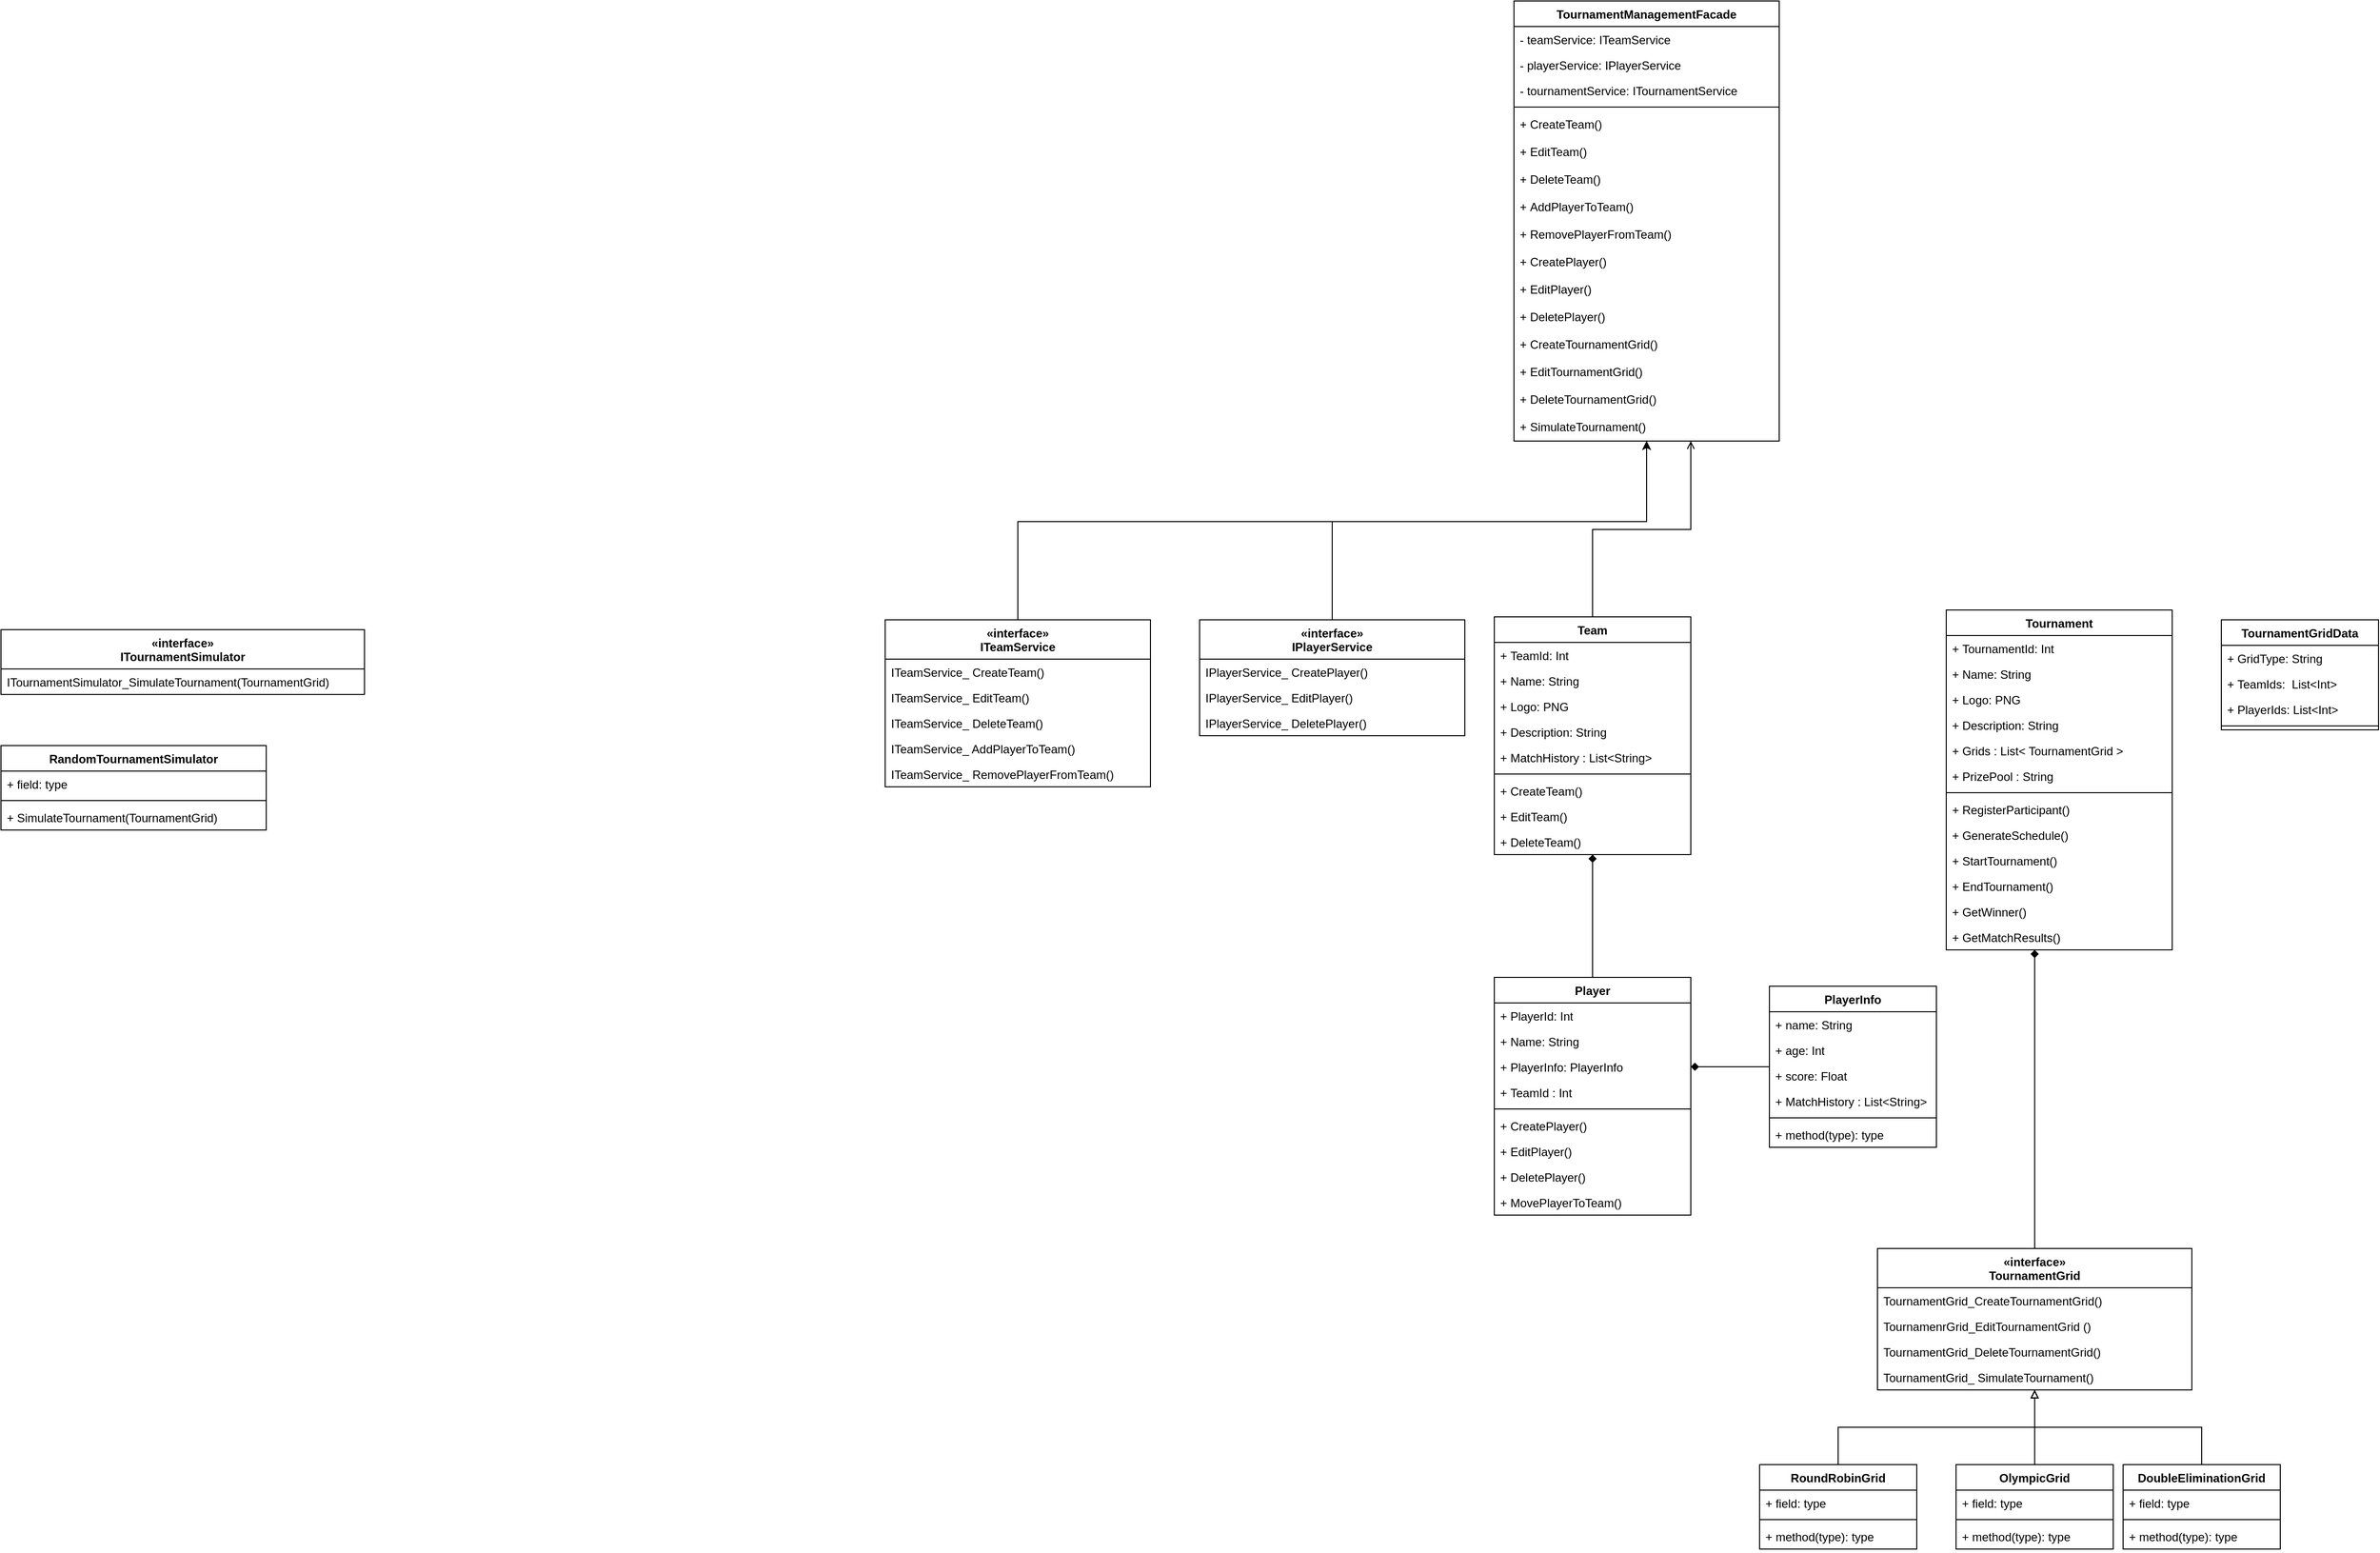 <mxfile version="21.2.9" type="github">
  <diagram id="C5RBs43oDa-KdzZeNtuy" name="Page-1">
    <mxGraphModel dx="2242" dy="2245" grid="1" gridSize="10" guides="1" tooltips="1" connect="1" arrows="1" fold="1" page="1" pageScale="1" pageWidth="827" pageHeight="1169" math="0" shadow="0">
      <root>
        <mxCell id="WIyWlLk6GJQsqaUBKTNV-0" />
        <mxCell id="WIyWlLk6GJQsqaUBKTNV-1" parent="WIyWlLk6GJQsqaUBKTNV-0" />
        <mxCell id="vm9r3D2uJ9Y_jTXmRqwd-241" style="edgeStyle=orthogonalEdgeStyle;rounded=0;orthogonalLoop=1;jettySize=auto;html=1;" edge="1" parent="WIyWlLk6GJQsqaUBKTNV-1" source="vm9r3D2uJ9Y_jTXmRqwd-94" target="vm9r3D2uJ9Y_jTXmRqwd-190">
          <mxGeometry relative="1" as="geometry">
            <Array as="points">
              <mxPoint x="595" y="250" />
              <mxPoint x="1235" y="250" />
            </Array>
          </mxGeometry>
        </mxCell>
        <mxCell id="vm9r3D2uJ9Y_jTXmRqwd-94" value="«interface»&lt;br style=&quot;border-color: var(--border-color); font-weight: 400;&quot;&gt;&lt;b style=&quot;border-color: var(--border-color);&quot;&gt;ITeamService&lt;/b&gt;" style="swimlane;fontStyle=1;align=center;verticalAlign=top;childLayout=stackLayout;horizontal=1;startSize=40;horizontalStack=0;resizeParent=1;resizeParentMax=0;resizeLast=0;collapsible=1;marginBottom=0;whiteSpace=wrap;html=1;" vertex="1" parent="WIyWlLk6GJQsqaUBKTNV-1">
          <mxGeometry x="460" y="350" width="270" height="170" as="geometry">
            <mxRectangle x="480" y="430" width="120" height="40" as="alternateBounds" />
          </mxGeometry>
        </mxCell>
        <mxCell id="vm9r3D2uJ9Y_jTXmRqwd-95" value="ITeamService_ CreateTeam()" style="text;strokeColor=none;fillColor=none;align=left;verticalAlign=top;spacingLeft=4;spacingRight=4;overflow=hidden;rotatable=0;points=[[0,0.5],[1,0.5]];portConstraint=eastwest;whiteSpace=wrap;html=1;" vertex="1" parent="vm9r3D2uJ9Y_jTXmRqwd-94">
          <mxGeometry y="40" width="270" height="26" as="geometry" />
        </mxCell>
        <mxCell id="vm9r3D2uJ9Y_jTXmRqwd-100" value="ITeamService_ EditTeam()" style="text;strokeColor=none;fillColor=none;align=left;verticalAlign=top;spacingLeft=4;spacingRight=4;overflow=hidden;rotatable=0;points=[[0,0.5],[1,0.5]];portConstraint=eastwest;whiteSpace=wrap;html=1;" vertex="1" parent="vm9r3D2uJ9Y_jTXmRqwd-94">
          <mxGeometry y="66" width="270" height="26" as="geometry" />
        </mxCell>
        <mxCell id="vm9r3D2uJ9Y_jTXmRqwd-98" value="ITeamService_ DeleteTeam()" style="text;strokeColor=none;fillColor=none;align=left;verticalAlign=top;spacingLeft=4;spacingRight=4;overflow=hidden;rotatable=0;points=[[0,0.5],[1,0.5]];portConstraint=eastwest;whiteSpace=wrap;html=1;" vertex="1" parent="vm9r3D2uJ9Y_jTXmRqwd-94">
          <mxGeometry y="92" width="270" height="26" as="geometry" />
        </mxCell>
        <mxCell id="vm9r3D2uJ9Y_jTXmRqwd-101" value="ITeamService_ AddPlayerToTeam()" style="text;strokeColor=none;fillColor=none;align=left;verticalAlign=top;spacingLeft=4;spacingRight=4;overflow=hidden;rotatable=0;points=[[0,0.5],[1,0.5]];portConstraint=eastwest;whiteSpace=wrap;html=1;" vertex="1" parent="vm9r3D2uJ9Y_jTXmRqwd-94">
          <mxGeometry y="118" width="270" height="26" as="geometry" />
        </mxCell>
        <mxCell id="vm9r3D2uJ9Y_jTXmRqwd-99" value="ITeamService_ RemovePlayerFromTeam()" style="text;strokeColor=none;fillColor=none;align=left;verticalAlign=top;spacingLeft=4;spacingRight=4;overflow=hidden;rotatable=0;points=[[0,0.5],[1,0.5]];portConstraint=eastwest;whiteSpace=wrap;html=1;" vertex="1" parent="vm9r3D2uJ9Y_jTXmRqwd-94">
          <mxGeometry y="144" width="270" height="26" as="geometry" />
        </mxCell>
        <mxCell id="vm9r3D2uJ9Y_jTXmRqwd-242" style="edgeStyle=orthogonalEdgeStyle;rounded=0;orthogonalLoop=1;jettySize=auto;html=1;" edge="1" parent="WIyWlLk6GJQsqaUBKTNV-1" source="vm9r3D2uJ9Y_jTXmRqwd-103" target="vm9r3D2uJ9Y_jTXmRqwd-190">
          <mxGeometry relative="1" as="geometry">
            <Array as="points">
              <mxPoint x="915" y="250" />
              <mxPoint x="1235" y="250" />
            </Array>
          </mxGeometry>
        </mxCell>
        <mxCell id="vm9r3D2uJ9Y_jTXmRqwd-103" value="«interface»&lt;br style=&quot;border-color: var(--border-color); font-weight: 400;&quot;&gt;IPlayerService" style="swimlane;fontStyle=1;align=center;verticalAlign=top;childLayout=stackLayout;horizontal=1;startSize=40;horizontalStack=0;resizeParent=1;resizeParentMax=0;resizeLast=0;collapsible=1;marginBottom=0;whiteSpace=wrap;html=1;" vertex="1" parent="WIyWlLk6GJQsqaUBKTNV-1">
          <mxGeometry x="780" y="350" width="270" height="118" as="geometry">
            <mxRectangle x="480" y="430" width="120" height="40" as="alternateBounds" />
          </mxGeometry>
        </mxCell>
        <mxCell id="vm9r3D2uJ9Y_jTXmRqwd-104" value="IPlayerService_ CreatePlayer()" style="text;strokeColor=none;fillColor=none;align=left;verticalAlign=top;spacingLeft=4;spacingRight=4;overflow=hidden;rotatable=0;points=[[0,0.5],[1,0.5]];portConstraint=eastwest;whiteSpace=wrap;html=1;" vertex="1" parent="vm9r3D2uJ9Y_jTXmRqwd-103">
          <mxGeometry y="40" width="270" height="26" as="geometry" />
        </mxCell>
        <mxCell id="vm9r3D2uJ9Y_jTXmRqwd-105" value="IPlayerService_&amp;nbsp;EditPlayer()" style="text;strokeColor=none;fillColor=none;align=left;verticalAlign=top;spacingLeft=4;spacingRight=4;overflow=hidden;rotatable=0;points=[[0,0.5],[1,0.5]];portConstraint=eastwest;whiteSpace=wrap;html=1;" vertex="1" parent="vm9r3D2uJ9Y_jTXmRqwd-103">
          <mxGeometry y="66" width="270" height="26" as="geometry" />
        </mxCell>
        <mxCell id="vm9r3D2uJ9Y_jTXmRqwd-106" value="IPlayerService_&amp;nbsp;DeletePlayer()" style="text;strokeColor=none;fillColor=none;align=left;verticalAlign=top;spacingLeft=4;spacingRight=4;overflow=hidden;rotatable=0;points=[[0,0.5],[1,0.5]];portConstraint=eastwest;whiteSpace=wrap;html=1;" vertex="1" parent="vm9r3D2uJ9Y_jTXmRqwd-103">
          <mxGeometry y="92" width="270" height="26" as="geometry" />
        </mxCell>
        <mxCell id="vm9r3D2uJ9Y_jTXmRqwd-245" style="edgeStyle=orthogonalEdgeStyle;rounded=0;orthogonalLoop=1;jettySize=auto;html=1;endArrow=open;endFill=0;" edge="1" parent="WIyWlLk6GJQsqaUBKTNV-1" source="vm9r3D2uJ9Y_jTXmRqwd-109" target="vm9r3D2uJ9Y_jTXmRqwd-190">
          <mxGeometry relative="1" as="geometry">
            <Array as="points">
              <mxPoint x="1180" y="258" />
              <mxPoint x="1280" y="258" />
            </Array>
          </mxGeometry>
        </mxCell>
        <mxCell id="vm9r3D2uJ9Y_jTXmRqwd-109" value="Team" style="swimlane;fontStyle=1;align=center;verticalAlign=top;childLayout=stackLayout;horizontal=1;startSize=26;horizontalStack=0;resizeParent=1;resizeParentMax=0;resizeLast=0;collapsible=1;marginBottom=0;whiteSpace=wrap;html=1;" vertex="1" parent="WIyWlLk6GJQsqaUBKTNV-1">
          <mxGeometry x="1080" y="347" width="200" height="242" as="geometry" />
        </mxCell>
        <mxCell id="vm9r3D2uJ9Y_jTXmRqwd-110" value="+&amp;nbsp;TeamId: Int" style="text;strokeColor=none;fillColor=none;align=left;verticalAlign=top;spacingLeft=4;spacingRight=4;overflow=hidden;rotatable=0;points=[[0,0.5],[1,0.5]];portConstraint=eastwest;whiteSpace=wrap;html=1;" vertex="1" parent="vm9r3D2uJ9Y_jTXmRqwd-109">
          <mxGeometry y="26" width="200" height="26" as="geometry" />
        </mxCell>
        <mxCell id="vm9r3D2uJ9Y_jTXmRqwd-147" value="+&amp;nbsp;Name: String" style="text;strokeColor=none;fillColor=none;align=left;verticalAlign=top;spacingLeft=4;spacingRight=4;overflow=hidden;rotatable=0;points=[[0,0.5],[1,0.5]];portConstraint=eastwest;whiteSpace=wrap;html=1;" vertex="1" parent="vm9r3D2uJ9Y_jTXmRqwd-109">
          <mxGeometry y="52" width="200" height="26" as="geometry" />
        </mxCell>
        <mxCell id="vm9r3D2uJ9Y_jTXmRqwd-114" value="+ Logo: PNG" style="text;strokeColor=none;fillColor=none;align=left;verticalAlign=top;spacingLeft=4;spacingRight=4;overflow=hidden;rotatable=0;points=[[0,0.5],[1,0.5]];portConstraint=eastwest;whiteSpace=wrap;html=1;" vertex="1" parent="vm9r3D2uJ9Y_jTXmRqwd-109">
          <mxGeometry y="78" width="200" height="26" as="geometry" />
        </mxCell>
        <mxCell id="vm9r3D2uJ9Y_jTXmRqwd-148" value="+&amp;nbsp;Description: String" style="text;strokeColor=none;fillColor=none;align=left;verticalAlign=top;spacingLeft=4;spacingRight=4;overflow=hidden;rotatable=0;points=[[0,0.5],[1,0.5]];portConstraint=eastwest;whiteSpace=wrap;html=1;" vertex="1" parent="vm9r3D2uJ9Y_jTXmRqwd-109">
          <mxGeometry y="104" width="200" height="26" as="geometry" />
        </mxCell>
        <mxCell id="vm9r3D2uJ9Y_jTXmRqwd-115" value="+ MatchHistory : List&amp;lt;String&amp;gt;" style="text;strokeColor=none;fillColor=none;align=left;verticalAlign=top;spacingLeft=4;spacingRight=4;overflow=hidden;rotatable=0;points=[[0,0.5],[1,0.5]];portConstraint=eastwest;whiteSpace=wrap;html=1;" vertex="1" parent="vm9r3D2uJ9Y_jTXmRqwd-109">
          <mxGeometry y="130" width="200" height="26" as="geometry" />
        </mxCell>
        <mxCell id="vm9r3D2uJ9Y_jTXmRqwd-111" value="" style="line;strokeWidth=1;fillColor=none;align=left;verticalAlign=middle;spacingTop=-1;spacingLeft=3;spacingRight=3;rotatable=0;labelPosition=right;points=[];portConstraint=eastwest;strokeColor=inherit;" vertex="1" parent="vm9r3D2uJ9Y_jTXmRqwd-109">
          <mxGeometry y="156" width="200" height="8" as="geometry" />
        </mxCell>
        <mxCell id="vm9r3D2uJ9Y_jTXmRqwd-216" value="+&amp;nbsp;CreateTeam()" style="text;strokeColor=none;fillColor=none;align=left;verticalAlign=top;spacingLeft=4;spacingRight=4;overflow=hidden;rotatable=0;points=[[0,0.5],[1,0.5]];portConstraint=eastwest;whiteSpace=wrap;html=1;" vertex="1" parent="vm9r3D2uJ9Y_jTXmRqwd-109">
          <mxGeometry y="164" width="200" height="26" as="geometry" />
        </mxCell>
        <mxCell id="vm9r3D2uJ9Y_jTXmRqwd-217" value="+&amp;nbsp;EditTeam()" style="text;strokeColor=none;fillColor=none;align=left;verticalAlign=top;spacingLeft=4;spacingRight=4;overflow=hidden;rotatable=0;points=[[0,0.5],[1,0.5]];portConstraint=eastwest;whiteSpace=wrap;html=1;" vertex="1" parent="vm9r3D2uJ9Y_jTXmRqwd-109">
          <mxGeometry y="190" width="200" height="26" as="geometry" />
        </mxCell>
        <mxCell id="vm9r3D2uJ9Y_jTXmRqwd-215" value="+&amp;nbsp;DeleteTeam()" style="text;strokeColor=none;fillColor=none;align=left;verticalAlign=top;spacingLeft=4;spacingRight=4;overflow=hidden;rotatable=0;points=[[0,0.5],[1,0.5]];portConstraint=eastwest;whiteSpace=wrap;html=1;" vertex="1" parent="vm9r3D2uJ9Y_jTXmRqwd-109">
          <mxGeometry y="216" width="200" height="26" as="geometry" />
        </mxCell>
        <mxCell id="vm9r3D2uJ9Y_jTXmRqwd-211" style="edgeStyle=orthogonalEdgeStyle;rounded=0;orthogonalLoop=1;jettySize=auto;html=1;exitX=0.5;exitY=0;exitDx=0;exitDy=0;endArrow=diamond;endFill=1;" edge="1" parent="WIyWlLk6GJQsqaUBKTNV-1" source="vm9r3D2uJ9Y_jTXmRqwd-122" target="vm9r3D2uJ9Y_jTXmRqwd-109">
          <mxGeometry relative="1" as="geometry" />
        </mxCell>
        <mxCell id="vm9r3D2uJ9Y_jTXmRqwd-122" value="Player" style="swimlane;fontStyle=1;align=center;verticalAlign=top;childLayout=stackLayout;horizontal=1;startSize=26;horizontalStack=0;resizeParent=1;resizeParentMax=0;resizeLast=0;collapsible=1;marginBottom=0;whiteSpace=wrap;html=1;" vertex="1" parent="WIyWlLk6GJQsqaUBKTNV-1">
          <mxGeometry x="1080" y="714" width="200" height="242" as="geometry" />
        </mxCell>
        <mxCell id="vm9r3D2uJ9Y_jTXmRqwd-123" value="+&amp;nbsp;PlayerId: Int" style="text;strokeColor=none;fillColor=none;align=left;verticalAlign=top;spacingLeft=4;spacingRight=4;overflow=hidden;rotatable=0;points=[[0,0.5],[1,0.5]];portConstraint=eastwest;whiteSpace=wrap;html=1;" vertex="1" parent="vm9r3D2uJ9Y_jTXmRqwd-122">
          <mxGeometry y="26" width="200" height="26" as="geometry" />
        </mxCell>
        <mxCell id="vm9r3D2uJ9Y_jTXmRqwd-124" value="+ Name: String" style="text;strokeColor=none;fillColor=none;align=left;verticalAlign=top;spacingLeft=4;spacingRight=4;overflow=hidden;rotatable=0;points=[[0,0.5],[1,0.5]];portConstraint=eastwest;whiteSpace=wrap;html=1;" vertex="1" parent="vm9r3D2uJ9Y_jTXmRqwd-122">
          <mxGeometry y="52" width="200" height="26" as="geometry" />
        </mxCell>
        <mxCell id="vm9r3D2uJ9Y_jTXmRqwd-125" value="+&amp;nbsp;PlayerInfo:&amp;nbsp;PlayerInfo" style="text;strokeColor=none;fillColor=none;align=left;verticalAlign=top;spacingLeft=4;spacingRight=4;overflow=hidden;rotatable=0;points=[[0,0.5],[1,0.5]];portConstraint=eastwest;whiteSpace=wrap;html=1;" vertex="1" parent="vm9r3D2uJ9Y_jTXmRqwd-122">
          <mxGeometry y="78" width="200" height="26" as="geometry" />
        </mxCell>
        <mxCell id="vm9r3D2uJ9Y_jTXmRqwd-126" value="+&amp;nbsp;TeamId&amp;nbsp;: Int" style="text;strokeColor=none;fillColor=none;align=left;verticalAlign=top;spacingLeft=4;spacingRight=4;overflow=hidden;rotatable=0;points=[[0,0.5],[1,0.5]];portConstraint=eastwest;whiteSpace=wrap;html=1;" vertex="1" parent="vm9r3D2uJ9Y_jTXmRqwd-122">
          <mxGeometry y="104" width="200" height="26" as="geometry" />
        </mxCell>
        <mxCell id="vm9r3D2uJ9Y_jTXmRqwd-128" value="" style="line;strokeWidth=1;fillColor=none;align=left;verticalAlign=middle;spacingTop=-1;spacingLeft=3;spacingRight=3;rotatable=0;labelPosition=right;points=[];portConstraint=eastwest;strokeColor=inherit;" vertex="1" parent="vm9r3D2uJ9Y_jTXmRqwd-122">
          <mxGeometry y="130" width="200" height="8" as="geometry" />
        </mxCell>
        <mxCell id="vm9r3D2uJ9Y_jTXmRqwd-145" value="+&amp;nbsp;CreatePlayer()" style="text;strokeColor=none;fillColor=none;align=left;verticalAlign=top;spacingLeft=4;spacingRight=4;overflow=hidden;rotatable=0;points=[[0,0.5],[1,0.5]];portConstraint=eastwest;whiteSpace=wrap;html=1;" vertex="1" parent="vm9r3D2uJ9Y_jTXmRqwd-122">
          <mxGeometry y="138" width="200" height="26" as="geometry" />
        </mxCell>
        <mxCell id="vm9r3D2uJ9Y_jTXmRqwd-213" value="+&amp;nbsp;EditPlayer()" style="text;strokeColor=none;fillColor=none;align=left;verticalAlign=top;spacingLeft=4;spacingRight=4;overflow=hidden;rotatable=0;points=[[0,0.5],[1,0.5]];portConstraint=eastwest;whiteSpace=wrap;html=1;" vertex="1" parent="vm9r3D2uJ9Y_jTXmRqwd-122">
          <mxGeometry y="164" width="200" height="26" as="geometry" />
        </mxCell>
        <mxCell id="vm9r3D2uJ9Y_jTXmRqwd-214" value="+&amp;nbsp;DeletePlayer()" style="text;strokeColor=none;fillColor=none;align=left;verticalAlign=top;spacingLeft=4;spacingRight=4;overflow=hidden;rotatable=0;points=[[0,0.5],[1,0.5]];portConstraint=eastwest;whiteSpace=wrap;html=1;" vertex="1" parent="vm9r3D2uJ9Y_jTXmRqwd-122">
          <mxGeometry y="190" width="200" height="26" as="geometry" />
        </mxCell>
        <mxCell id="vm9r3D2uJ9Y_jTXmRqwd-212" value="+&amp;nbsp;MovePlayerToTeam()" style="text;strokeColor=none;fillColor=none;align=left;verticalAlign=top;spacingLeft=4;spacingRight=4;overflow=hidden;rotatable=0;points=[[0,0.5],[1,0.5]];portConstraint=eastwest;whiteSpace=wrap;html=1;" vertex="1" parent="vm9r3D2uJ9Y_jTXmRqwd-122">
          <mxGeometry y="216" width="200" height="26" as="geometry" />
        </mxCell>
        <mxCell id="vm9r3D2uJ9Y_jTXmRqwd-233" style="edgeStyle=orthogonalEdgeStyle;rounded=0;orthogonalLoop=1;jettySize=auto;html=1;endArrow=diamond;endFill=1;" edge="1" parent="WIyWlLk6GJQsqaUBKTNV-1" source="vm9r3D2uJ9Y_jTXmRqwd-130" target="vm9r3D2uJ9Y_jTXmRqwd-125">
          <mxGeometry relative="1" as="geometry">
            <mxPoint x="1290" y="760" as="targetPoint" />
          </mxGeometry>
        </mxCell>
        <mxCell id="vm9r3D2uJ9Y_jTXmRqwd-130" value="PlayerInfo" style="swimlane;fontStyle=1;align=center;verticalAlign=top;childLayout=stackLayout;horizontal=1;startSize=26;horizontalStack=0;resizeParent=1;resizeParentMax=0;resizeLast=0;collapsible=1;marginBottom=0;whiteSpace=wrap;html=1;" vertex="1" parent="WIyWlLk6GJQsqaUBKTNV-1">
          <mxGeometry x="1360" y="723" width="170" height="164" as="geometry" />
        </mxCell>
        <mxCell id="vm9r3D2uJ9Y_jTXmRqwd-131" value="+ name: String" style="text;strokeColor=none;fillColor=none;align=left;verticalAlign=top;spacingLeft=4;spacingRight=4;overflow=hidden;rotatable=0;points=[[0,0.5],[1,0.5]];portConstraint=eastwest;whiteSpace=wrap;html=1;" vertex="1" parent="vm9r3D2uJ9Y_jTXmRqwd-130">
          <mxGeometry y="26" width="170" height="26" as="geometry" />
        </mxCell>
        <mxCell id="vm9r3D2uJ9Y_jTXmRqwd-172" value="+ age: Int" style="text;strokeColor=none;fillColor=none;align=left;verticalAlign=top;spacingLeft=4;spacingRight=4;overflow=hidden;rotatable=0;points=[[0,0.5],[1,0.5]];portConstraint=eastwest;whiteSpace=wrap;html=1;" vertex="1" parent="vm9r3D2uJ9Y_jTXmRqwd-130">
          <mxGeometry y="52" width="170" height="26" as="geometry" />
        </mxCell>
        <mxCell id="vm9r3D2uJ9Y_jTXmRqwd-171" value="+ score: Float" style="text;strokeColor=none;fillColor=none;align=left;verticalAlign=top;spacingLeft=4;spacingRight=4;overflow=hidden;rotatable=0;points=[[0,0.5],[1,0.5]];portConstraint=eastwest;whiteSpace=wrap;html=1;" vertex="1" parent="vm9r3D2uJ9Y_jTXmRqwd-130">
          <mxGeometry y="78" width="170" height="26" as="geometry" />
        </mxCell>
        <mxCell id="vm9r3D2uJ9Y_jTXmRqwd-173" value="+ MatchHistory : List&amp;lt;String&amp;gt;" style="text;strokeColor=none;fillColor=none;align=left;verticalAlign=top;spacingLeft=4;spacingRight=4;overflow=hidden;rotatable=0;points=[[0,0.5],[1,0.5]];portConstraint=eastwest;whiteSpace=wrap;html=1;" vertex="1" parent="vm9r3D2uJ9Y_jTXmRqwd-130">
          <mxGeometry y="104" width="170" height="26" as="geometry" />
        </mxCell>
        <mxCell id="vm9r3D2uJ9Y_jTXmRqwd-132" value="" style="line;strokeWidth=1;fillColor=none;align=left;verticalAlign=middle;spacingTop=-1;spacingLeft=3;spacingRight=3;rotatable=0;labelPosition=right;points=[];portConstraint=eastwest;strokeColor=inherit;" vertex="1" parent="vm9r3D2uJ9Y_jTXmRqwd-130">
          <mxGeometry y="130" width="170" height="8" as="geometry" />
        </mxCell>
        <mxCell id="vm9r3D2uJ9Y_jTXmRqwd-133" value="+ method(type): type" style="text;strokeColor=none;fillColor=none;align=left;verticalAlign=top;spacingLeft=4;spacingRight=4;overflow=hidden;rotatable=0;points=[[0,0.5],[1,0.5]];portConstraint=eastwest;whiteSpace=wrap;html=1;" vertex="1" parent="vm9r3D2uJ9Y_jTXmRqwd-130">
          <mxGeometry y="138" width="170" height="26" as="geometry" />
        </mxCell>
        <mxCell id="vm9r3D2uJ9Y_jTXmRqwd-240" style="edgeStyle=orthogonalEdgeStyle;rounded=0;orthogonalLoop=1;jettySize=auto;html=1;endArrow=diamond;endFill=1;" edge="1" parent="WIyWlLk6GJQsqaUBKTNV-1" source="vm9r3D2uJ9Y_jTXmRqwd-149" target="vm9r3D2uJ9Y_jTXmRqwd-218">
          <mxGeometry relative="1" as="geometry">
            <Array as="points">
              <mxPoint x="1630" y="760" />
              <mxPoint x="1630" y="760" />
            </Array>
          </mxGeometry>
        </mxCell>
        <mxCell id="vm9r3D2uJ9Y_jTXmRqwd-149" value="«interface»&lt;br style=&quot;border-color: var(--border-color); font-weight: 400;&quot;&gt;TournamentGrid" style="swimlane;fontStyle=1;align=center;verticalAlign=top;childLayout=stackLayout;horizontal=1;startSize=40;horizontalStack=0;resizeParent=1;resizeParentMax=0;resizeLast=0;collapsible=1;marginBottom=0;whiteSpace=wrap;html=1;" vertex="1" parent="WIyWlLk6GJQsqaUBKTNV-1">
          <mxGeometry x="1470" y="990" width="320" height="144" as="geometry">
            <mxRectangle x="480" y="430" width="120" height="40" as="alternateBounds" />
          </mxGeometry>
        </mxCell>
        <mxCell id="vm9r3D2uJ9Y_jTXmRqwd-150" value="TournamentGrid_CreateTournamentGrid()" style="text;strokeColor=none;fillColor=none;align=left;verticalAlign=top;spacingLeft=4;spacingRight=4;overflow=hidden;rotatable=0;points=[[0,0.5],[1,0.5]];portConstraint=eastwest;whiteSpace=wrap;html=1;" vertex="1" parent="vm9r3D2uJ9Y_jTXmRqwd-149">
          <mxGeometry y="40" width="320" height="26" as="geometry" />
        </mxCell>
        <mxCell id="vm9r3D2uJ9Y_jTXmRqwd-151" value="TournamenrGrid_EditTournamentGrid ()" style="text;strokeColor=none;fillColor=none;align=left;verticalAlign=top;spacingLeft=4;spacingRight=4;overflow=hidden;rotatable=0;points=[[0,0.5],[1,0.5]];portConstraint=eastwest;whiteSpace=wrap;html=1;" vertex="1" parent="vm9r3D2uJ9Y_jTXmRqwd-149">
          <mxGeometry y="66" width="320" height="26" as="geometry" />
        </mxCell>
        <mxCell id="vm9r3D2uJ9Y_jTXmRqwd-152" value="TournamentGrid_DeleteTournamentGrid()" style="text;strokeColor=none;fillColor=none;align=left;verticalAlign=top;spacingLeft=4;spacingRight=4;overflow=hidden;rotatable=0;points=[[0,0.5],[1,0.5]];portConstraint=eastwest;whiteSpace=wrap;html=1;" vertex="1" parent="vm9r3D2uJ9Y_jTXmRqwd-149">
          <mxGeometry y="92" width="320" height="26" as="geometry" />
        </mxCell>
        <mxCell id="vm9r3D2uJ9Y_jTXmRqwd-153" value="TournamentGrid_ SimulateTournament()" style="text;strokeColor=none;fillColor=none;align=left;verticalAlign=top;spacingLeft=4;spacingRight=4;overflow=hidden;rotatable=0;points=[[0,0.5],[1,0.5]];portConstraint=eastwest;whiteSpace=wrap;html=1;" vertex="1" parent="vm9r3D2uJ9Y_jTXmRqwd-149">
          <mxGeometry y="118" width="320" height="26" as="geometry" />
        </mxCell>
        <mxCell id="vm9r3D2uJ9Y_jTXmRqwd-234" style="edgeStyle=orthogonalEdgeStyle;rounded=0;orthogonalLoop=1;jettySize=auto;html=1;exitX=0.5;exitY=0;exitDx=0;exitDy=0;endArrow=block;endFill=0;" edge="1" parent="WIyWlLk6GJQsqaUBKTNV-1" source="vm9r3D2uJ9Y_jTXmRqwd-155" target="vm9r3D2uJ9Y_jTXmRqwd-149">
          <mxGeometry relative="1" as="geometry" />
        </mxCell>
        <mxCell id="vm9r3D2uJ9Y_jTXmRqwd-155" value="RoundRobinGrid" style="swimlane;fontStyle=1;align=center;verticalAlign=top;childLayout=stackLayout;horizontal=1;startSize=26;horizontalStack=0;resizeParent=1;resizeParentMax=0;resizeLast=0;collapsible=1;marginBottom=0;whiteSpace=wrap;html=1;" vertex="1" parent="WIyWlLk6GJQsqaUBKTNV-1">
          <mxGeometry x="1350" y="1210" width="160" height="86" as="geometry" />
        </mxCell>
        <mxCell id="vm9r3D2uJ9Y_jTXmRqwd-156" value="+ field: type" style="text;strokeColor=none;fillColor=none;align=left;verticalAlign=top;spacingLeft=4;spacingRight=4;overflow=hidden;rotatable=0;points=[[0,0.5],[1,0.5]];portConstraint=eastwest;whiteSpace=wrap;html=1;" vertex="1" parent="vm9r3D2uJ9Y_jTXmRqwd-155">
          <mxGeometry y="26" width="160" height="26" as="geometry" />
        </mxCell>
        <mxCell id="vm9r3D2uJ9Y_jTXmRqwd-157" value="" style="line;strokeWidth=1;fillColor=none;align=left;verticalAlign=middle;spacingTop=-1;spacingLeft=3;spacingRight=3;rotatable=0;labelPosition=right;points=[];portConstraint=eastwest;strokeColor=inherit;" vertex="1" parent="vm9r3D2uJ9Y_jTXmRqwd-155">
          <mxGeometry y="52" width="160" height="8" as="geometry" />
        </mxCell>
        <mxCell id="vm9r3D2uJ9Y_jTXmRqwd-158" value="+ method(type): type" style="text;strokeColor=none;fillColor=none;align=left;verticalAlign=top;spacingLeft=4;spacingRight=4;overflow=hidden;rotatable=0;points=[[0,0.5],[1,0.5]];portConstraint=eastwest;whiteSpace=wrap;html=1;" vertex="1" parent="vm9r3D2uJ9Y_jTXmRqwd-155">
          <mxGeometry y="60" width="160" height="26" as="geometry" />
        </mxCell>
        <mxCell id="vm9r3D2uJ9Y_jTXmRqwd-238" style="edgeStyle=orthogonalEdgeStyle;rounded=0;orthogonalLoop=1;jettySize=auto;html=1;exitX=0.5;exitY=0;exitDx=0;exitDy=0;endArrow=block;endFill=0;" edge="1" parent="WIyWlLk6GJQsqaUBKTNV-1" source="vm9r3D2uJ9Y_jTXmRqwd-159" target="vm9r3D2uJ9Y_jTXmRqwd-149">
          <mxGeometry relative="1" as="geometry">
            <mxPoint x="860" y="860" as="targetPoint" />
          </mxGeometry>
        </mxCell>
        <mxCell id="vm9r3D2uJ9Y_jTXmRqwd-159" value="OlympicGrid" style="swimlane;fontStyle=1;align=center;verticalAlign=top;childLayout=stackLayout;horizontal=1;startSize=26;horizontalStack=0;resizeParent=1;resizeParentMax=0;resizeLast=0;collapsible=1;marginBottom=0;whiteSpace=wrap;html=1;" vertex="1" parent="WIyWlLk6GJQsqaUBKTNV-1">
          <mxGeometry x="1550" y="1210" width="160" height="86" as="geometry" />
        </mxCell>
        <mxCell id="vm9r3D2uJ9Y_jTXmRqwd-160" value="+ field: type" style="text;strokeColor=none;fillColor=none;align=left;verticalAlign=top;spacingLeft=4;spacingRight=4;overflow=hidden;rotatable=0;points=[[0,0.5],[1,0.5]];portConstraint=eastwest;whiteSpace=wrap;html=1;" vertex="1" parent="vm9r3D2uJ9Y_jTXmRqwd-159">
          <mxGeometry y="26" width="160" height="26" as="geometry" />
        </mxCell>
        <mxCell id="vm9r3D2uJ9Y_jTXmRqwd-161" value="" style="line;strokeWidth=1;fillColor=none;align=left;verticalAlign=middle;spacingTop=-1;spacingLeft=3;spacingRight=3;rotatable=0;labelPosition=right;points=[];portConstraint=eastwest;strokeColor=inherit;" vertex="1" parent="vm9r3D2uJ9Y_jTXmRqwd-159">
          <mxGeometry y="52" width="160" height="8" as="geometry" />
        </mxCell>
        <mxCell id="vm9r3D2uJ9Y_jTXmRqwd-162" value="+ method(type): type" style="text;strokeColor=none;fillColor=none;align=left;verticalAlign=top;spacingLeft=4;spacingRight=4;overflow=hidden;rotatable=0;points=[[0,0.5],[1,0.5]];portConstraint=eastwest;whiteSpace=wrap;html=1;" vertex="1" parent="vm9r3D2uJ9Y_jTXmRqwd-159">
          <mxGeometry y="60" width="160" height="26" as="geometry" />
        </mxCell>
        <mxCell id="vm9r3D2uJ9Y_jTXmRqwd-236" style="edgeStyle=orthogonalEdgeStyle;rounded=0;orthogonalLoop=1;jettySize=auto;html=1;endArrow=block;endFill=0;" edge="1" parent="WIyWlLk6GJQsqaUBKTNV-1" source="vm9r3D2uJ9Y_jTXmRqwd-163" target="vm9r3D2uJ9Y_jTXmRqwd-149">
          <mxGeometry relative="1" as="geometry" />
        </mxCell>
        <mxCell id="vm9r3D2uJ9Y_jTXmRqwd-163" value="DoubleEliminationGrid" style="swimlane;fontStyle=1;align=center;verticalAlign=top;childLayout=stackLayout;horizontal=1;startSize=26;horizontalStack=0;resizeParent=1;resizeParentMax=0;resizeLast=0;collapsible=1;marginBottom=0;whiteSpace=wrap;html=1;" vertex="1" parent="WIyWlLk6GJQsqaUBKTNV-1">
          <mxGeometry x="1720" y="1210" width="160" height="86" as="geometry" />
        </mxCell>
        <mxCell id="vm9r3D2uJ9Y_jTXmRqwd-164" value="+ field: type" style="text;strokeColor=none;fillColor=none;align=left;verticalAlign=top;spacingLeft=4;spacingRight=4;overflow=hidden;rotatable=0;points=[[0,0.5],[1,0.5]];portConstraint=eastwest;whiteSpace=wrap;html=1;" vertex="1" parent="vm9r3D2uJ9Y_jTXmRqwd-163">
          <mxGeometry y="26" width="160" height="26" as="geometry" />
        </mxCell>
        <mxCell id="vm9r3D2uJ9Y_jTXmRqwd-165" value="" style="line;strokeWidth=1;fillColor=none;align=left;verticalAlign=middle;spacingTop=-1;spacingLeft=3;spacingRight=3;rotatable=0;labelPosition=right;points=[];portConstraint=eastwest;strokeColor=inherit;" vertex="1" parent="vm9r3D2uJ9Y_jTXmRqwd-163">
          <mxGeometry y="52" width="160" height="8" as="geometry" />
        </mxCell>
        <mxCell id="vm9r3D2uJ9Y_jTXmRqwd-166" value="+ method(type): type" style="text;strokeColor=none;fillColor=none;align=left;verticalAlign=top;spacingLeft=4;spacingRight=4;overflow=hidden;rotatable=0;points=[[0,0.5],[1,0.5]];portConstraint=eastwest;whiteSpace=wrap;html=1;" vertex="1" parent="vm9r3D2uJ9Y_jTXmRqwd-163">
          <mxGeometry y="60" width="160" height="26" as="geometry" />
        </mxCell>
        <mxCell id="vm9r3D2uJ9Y_jTXmRqwd-167" value="TournamentGridData" style="swimlane;fontStyle=1;align=center;verticalAlign=top;childLayout=stackLayout;horizontal=1;startSize=26;horizontalStack=0;resizeParent=1;resizeParentMax=0;resizeLast=0;collapsible=1;marginBottom=0;whiteSpace=wrap;html=1;" vertex="1" parent="WIyWlLk6GJQsqaUBKTNV-1">
          <mxGeometry x="1820" y="350" width="160" height="112" as="geometry" />
        </mxCell>
        <mxCell id="vm9r3D2uJ9Y_jTXmRqwd-168" value="+&amp;nbsp;GridType: String" style="text;strokeColor=none;fillColor=none;align=left;verticalAlign=top;spacingLeft=4;spacingRight=4;overflow=hidden;rotatable=0;points=[[0,0.5],[1,0.5]];portConstraint=eastwest;whiteSpace=wrap;html=1;" vertex="1" parent="vm9r3D2uJ9Y_jTXmRqwd-167">
          <mxGeometry y="26" width="160" height="26" as="geometry" />
        </mxCell>
        <mxCell id="vm9r3D2uJ9Y_jTXmRqwd-176" value="+&amp;nbsp;TeamIds:&amp;nbsp;&amp;nbsp;List&amp;lt;Int&amp;gt;" style="text;strokeColor=none;fillColor=none;align=left;verticalAlign=top;spacingLeft=4;spacingRight=4;overflow=hidden;rotatable=0;points=[[0,0.5],[1,0.5]];portConstraint=eastwest;whiteSpace=wrap;html=1;" vertex="1" parent="vm9r3D2uJ9Y_jTXmRqwd-167">
          <mxGeometry y="52" width="160" height="26" as="geometry" />
        </mxCell>
        <mxCell id="vm9r3D2uJ9Y_jTXmRqwd-175" value="+&amp;nbsp;PlayerIds: List&amp;lt;Int&amp;gt;" style="text;strokeColor=none;fillColor=none;align=left;verticalAlign=top;spacingLeft=4;spacingRight=4;overflow=hidden;rotatable=0;points=[[0,0.5],[1,0.5]];portConstraint=eastwest;whiteSpace=wrap;html=1;" vertex="1" parent="vm9r3D2uJ9Y_jTXmRqwd-167">
          <mxGeometry y="78" width="160" height="26" as="geometry" />
        </mxCell>
        <mxCell id="vm9r3D2uJ9Y_jTXmRqwd-169" value="" style="line;strokeWidth=1;fillColor=none;align=left;verticalAlign=middle;spacingTop=-1;spacingLeft=3;spacingRight=3;rotatable=0;labelPosition=right;points=[];portConstraint=eastwest;strokeColor=inherit;" vertex="1" parent="vm9r3D2uJ9Y_jTXmRqwd-167">
          <mxGeometry y="104" width="160" height="8" as="geometry" />
        </mxCell>
        <mxCell id="vm9r3D2uJ9Y_jTXmRqwd-181" value="«interface»&lt;br style=&quot;border-color: var(--border-color); font-weight: 400;&quot;&gt;ITournamentSimulator" style="swimlane;fontStyle=1;align=center;verticalAlign=top;childLayout=stackLayout;horizontal=1;startSize=40;horizontalStack=0;resizeParent=1;resizeParentMax=0;resizeLast=0;collapsible=1;marginBottom=0;whiteSpace=wrap;html=1;" vertex="1" parent="WIyWlLk6GJQsqaUBKTNV-1">
          <mxGeometry x="-440" y="360" width="370" height="66" as="geometry">
            <mxRectangle x="480" y="430" width="120" height="40" as="alternateBounds" />
          </mxGeometry>
        </mxCell>
        <mxCell id="vm9r3D2uJ9Y_jTXmRqwd-182" value="ITournamentSimulator_SimulateTournament(TournamentGrid)" style="text;strokeColor=none;fillColor=none;align=left;verticalAlign=top;spacingLeft=4;spacingRight=4;overflow=hidden;rotatable=0;points=[[0,0.5],[1,0.5]];portConstraint=eastwest;whiteSpace=wrap;html=1;" vertex="1" parent="vm9r3D2uJ9Y_jTXmRqwd-181">
          <mxGeometry y="40" width="370" height="26" as="geometry" />
        </mxCell>
        <mxCell id="vm9r3D2uJ9Y_jTXmRqwd-186" value="RandomTournamentSimulator" style="swimlane;fontStyle=1;align=center;verticalAlign=top;childLayout=stackLayout;horizontal=1;startSize=26;horizontalStack=0;resizeParent=1;resizeParentMax=0;resizeLast=0;collapsible=1;marginBottom=0;whiteSpace=wrap;html=1;" vertex="1" parent="WIyWlLk6GJQsqaUBKTNV-1">
          <mxGeometry x="-440" y="478" width="270" height="86" as="geometry" />
        </mxCell>
        <mxCell id="vm9r3D2uJ9Y_jTXmRqwd-187" value="+ field: type" style="text;strokeColor=none;fillColor=none;align=left;verticalAlign=top;spacingLeft=4;spacingRight=4;overflow=hidden;rotatable=0;points=[[0,0.5],[1,0.5]];portConstraint=eastwest;whiteSpace=wrap;html=1;" vertex="1" parent="vm9r3D2uJ9Y_jTXmRqwd-186">
          <mxGeometry y="26" width="270" height="26" as="geometry" />
        </mxCell>
        <mxCell id="vm9r3D2uJ9Y_jTXmRqwd-188" value="" style="line;strokeWidth=1;fillColor=none;align=left;verticalAlign=middle;spacingTop=-1;spacingLeft=3;spacingRight=3;rotatable=0;labelPosition=right;points=[];portConstraint=eastwest;strokeColor=inherit;" vertex="1" parent="vm9r3D2uJ9Y_jTXmRqwd-186">
          <mxGeometry y="52" width="270" height="8" as="geometry" />
        </mxCell>
        <mxCell id="vm9r3D2uJ9Y_jTXmRqwd-189" value="+&amp;nbsp;SimulateTournament(TournamentGrid)" style="text;strokeColor=none;fillColor=none;align=left;verticalAlign=top;spacingLeft=4;spacingRight=4;overflow=hidden;rotatable=0;points=[[0,0.5],[1,0.5]];portConstraint=eastwest;whiteSpace=wrap;html=1;" vertex="1" parent="vm9r3D2uJ9Y_jTXmRqwd-186">
          <mxGeometry y="60" width="270" height="26" as="geometry" />
        </mxCell>
        <mxCell id="vm9r3D2uJ9Y_jTXmRqwd-190" value="TournamentManagementFacade" style="swimlane;fontStyle=1;align=center;verticalAlign=top;childLayout=stackLayout;horizontal=1;startSize=26;horizontalStack=0;resizeParent=1;resizeParentMax=0;resizeLast=0;collapsible=1;marginBottom=0;whiteSpace=wrap;html=1;" vertex="1" parent="WIyWlLk6GJQsqaUBKTNV-1">
          <mxGeometry x="1100" y="-280" width="270" height="448" as="geometry" />
        </mxCell>
        <mxCell id="vm9r3D2uJ9Y_jTXmRqwd-191" value="-&amp;nbsp;teamService:&amp;nbsp;ITeamService" style="text;strokeColor=none;fillColor=none;align=left;verticalAlign=top;spacingLeft=4;spacingRight=4;overflow=hidden;rotatable=0;points=[[0,0.5],[1,0.5]];portConstraint=eastwest;whiteSpace=wrap;html=1;" vertex="1" parent="vm9r3D2uJ9Y_jTXmRqwd-190">
          <mxGeometry y="26" width="270" height="26" as="geometry" />
        </mxCell>
        <mxCell id="vm9r3D2uJ9Y_jTXmRqwd-195" value="-&amp;nbsp;playerService:&amp;nbsp;IPlayerService" style="text;strokeColor=none;fillColor=none;align=left;verticalAlign=top;spacingLeft=4;spacingRight=4;overflow=hidden;rotatable=0;points=[[0,0.5],[1,0.5]];portConstraint=eastwest;whiteSpace=wrap;html=1;" vertex="1" parent="vm9r3D2uJ9Y_jTXmRqwd-190">
          <mxGeometry y="52" width="270" height="26" as="geometry" />
        </mxCell>
        <mxCell id="vm9r3D2uJ9Y_jTXmRqwd-194" value="-&amp;nbsp;tournamentService:&amp;nbsp;ITournamentService" style="text;strokeColor=none;fillColor=none;align=left;verticalAlign=top;spacingLeft=4;spacingRight=4;overflow=hidden;rotatable=0;points=[[0,0.5],[1,0.5]];portConstraint=eastwest;whiteSpace=wrap;html=1;" vertex="1" parent="vm9r3D2uJ9Y_jTXmRqwd-190">
          <mxGeometry y="78" width="270" height="26" as="geometry" />
        </mxCell>
        <mxCell id="vm9r3D2uJ9Y_jTXmRqwd-192" value="" style="line;strokeWidth=1;fillColor=none;align=left;verticalAlign=middle;spacingTop=-1;spacingLeft=3;spacingRight=3;rotatable=0;labelPosition=right;points=[];portConstraint=eastwest;strokeColor=inherit;" vertex="1" parent="vm9r3D2uJ9Y_jTXmRqwd-190">
          <mxGeometry y="104" width="270" height="8" as="geometry" />
        </mxCell>
        <mxCell id="vm9r3D2uJ9Y_jTXmRqwd-193" value="+&amp;nbsp;CreateTeam()" style="text;strokeColor=none;fillColor=none;align=left;verticalAlign=top;spacingLeft=4;spacingRight=4;overflow=hidden;rotatable=0;points=[[0,0.5],[1,0.5]];portConstraint=eastwest;whiteSpace=wrap;html=1;" vertex="1" parent="vm9r3D2uJ9Y_jTXmRqwd-190">
          <mxGeometry y="112" width="270" height="28" as="geometry" />
        </mxCell>
        <mxCell id="vm9r3D2uJ9Y_jTXmRqwd-198" value="+&amp;nbsp;EditTeam()" style="text;strokeColor=none;fillColor=none;align=left;verticalAlign=top;spacingLeft=4;spacingRight=4;overflow=hidden;rotatable=0;points=[[0,0.5],[1,0.5]];portConstraint=eastwest;whiteSpace=wrap;html=1;" vertex="1" parent="vm9r3D2uJ9Y_jTXmRqwd-190">
          <mxGeometry y="140" width="270" height="28" as="geometry" />
        </mxCell>
        <mxCell id="vm9r3D2uJ9Y_jTXmRqwd-201" value="+&amp;nbsp;DeleteTeam()" style="text;strokeColor=none;fillColor=none;align=left;verticalAlign=top;spacingLeft=4;spacingRight=4;overflow=hidden;rotatable=0;points=[[0,0.5],[1,0.5]];portConstraint=eastwest;whiteSpace=wrap;html=1;" vertex="1" parent="vm9r3D2uJ9Y_jTXmRqwd-190">
          <mxGeometry y="168" width="270" height="28" as="geometry" />
        </mxCell>
        <mxCell id="vm9r3D2uJ9Y_jTXmRqwd-203" value="+&amp;nbsp;AddPlayerToTeam()" style="text;strokeColor=none;fillColor=none;align=left;verticalAlign=top;spacingLeft=4;spacingRight=4;overflow=hidden;rotatable=0;points=[[0,0.5],[1,0.5]];portConstraint=eastwest;whiteSpace=wrap;html=1;" vertex="1" parent="vm9r3D2uJ9Y_jTXmRqwd-190">
          <mxGeometry y="196" width="270" height="28" as="geometry" />
        </mxCell>
        <mxCell id="vm9r3D2uJ9Y_jTXmRqwd-205" value="+&amp;nbsp;RemovePlayerFromTeam()" style="text;strokeColor=none;fillColor=none;align=left;verticalAlign=top;spacingLeft=4;spacingRight=4;overflow=hidden;rotatable=0;points=[[0,0.5],[1,0.5]];portConstraint=eastwest;whiteSpace=wrap;html=1;" vertex="1" parent="vm9r3D2uJ9Y_jTXmRqwd-190">
          <mxGeometry y="224" width="270" height="28" as="geometry" />
        </mxCell>
        <mxCell id="vm9r3D2uJ9Y_jTXmRqwd-206" value="+&amp;nbsp;CreatePlayer()" style="text;strokeColor=none;fillColor=none;align=left;verticalAlign=top;spacingLeft=4;spacingRight=4;overflow=hidden;rotatable=0;points=[[0,0.5],[1,0.5]];portConstraint=eastwest;whiteSpace=wrap;html=1;" vertex="1" parent="vm9r3D2uJ9Y_jTXmRqwd-190">
          <mxGeometry y="252" width="270" height="28" as="geometry" />
        </mxCell>
        <mxCell id="vm9r3D2uJ9Y_jTXmRqwd-204" value="+&amp;nbsp;EditPlayer()" style="text;strokeColor=none;fillColor=none;align=left;verticalAlign=top;spacingLeft=4;spacingRight=4;overflow=hidden;rotatable=0;points=[[0,0.5],[1,0.5]];portConstraint=eastwest;whiteSpace=wrap;html=1;" vertex="1" parent="vm9r3D2uJ9Y_jTXmRqwd-190">
          <mxGeometry y="280" width="270" height="28" as="geometry" />
        </mxCell>
        <mxCell id="vm9r3D2uJ9Y_jTXmRqwd-202" value="+&amp;nbsp;DeletePlayer()" style="text;strokeColor=none;fillColor=none;align=left;verticalAlign=top;spacingLeft=4;spacingRight=4;overflow=hidden;rotatable=0;points=[[0,0.5],[1,0.5]];portConstraint=eastwest;whiteSpace=wrap;html=1;" vertex="1" parent="vm9r3D2uJ9Y_jTXmRqwd-190">
          <mxGeometry y="308" width="270" height="28" as="geometry" />
        </mxCell>
        <mxCell id="vm9r3D2uJ9Y_jTXmRqwd-200" value="+&amp;nbsp;CreateTournamentGrid()" style="text;strokeColor=none;fillColor=none;align=left;verticalAlign=top;spacingLeft=4;spacingRight=4;overflow=hidden;rotatable=0;points=[[0,0.5],[1,0.5]];portConstraint=eastwest;whiteSpace=wrap;html=1;" vertex="1" parent="vm9r3D2uJ9Y_jTXmRqwd-190">
          <mxGeometry y="336" width="270" height="28" as="geometry" />
        </mxCell>
        <mxCell id="vm9r3D2uJ9Y_jTXmRqwd-207" value="+&amp;nbsp;EditTournamentGrid()" style="text;strokeColor=none;fillColor=none;align=left;verticalAlign=top;spacingLeft=4;spacingRight=4;overflow=hidden;rotatable=0;points=[[0,0.5],[1,0.5]];portConstraint=eastwest;whiteSpace=wrap;html=1;" vertex="1" parent="vm9r3D2uJ9Y_jTXmRqwd-190">
          <mxGeometry y="364" width="270" height="28" as="geometry" />
        </mxCell>
        <mxCell id="vm9r3D2uJ9Y_jTXmRqwd-199" value="+&amp;nbsp;DeleteTournamentGrid()" style="text;strokeColor=none;fillColor=none;align=left;verticalAlign=top;spacingLeft=4;spacingRight=4;overflow=hidden;rotatable=0;points=[[0,0.5],[1,0.5]];portConstraint=eastwest;whiteSpace=wrap;html=1;" vertex="1" parent="vm9r3D2uJ9Y_jTXmRqwd-190">
          <mxGeometry y="392" width="270" height="28" as="geometry" />
        </mxCell>
        <mxCell id="vm9r3D2uJ9Y_jTXmRqwd-208" value="+&amp;nbsp;SimulateTournament()" style="text;strokeColor=none;fillColor=none;align=left;verticalAlign=top;spacingLeft=4;spacingRight=4;overflow=hidden;rotatable=0;points=[[0,0.5],[1,0.5]];portConstraint=eastwest;whiteSpace=wrap;html=1;" vertex="1" parent="vm9r3D2uJ9Y_jTXmRqwd-190">
          <mxGeometry y="420" width="270" height="28" as="geometry" />
        </mxCell>
        <mxCell id="vm9r3D2uJ9Y_jTXmRqwd-218" value="Tournament" style="swimlane;fontStyle=1;align=center;verticalAlign=top;childLayout=stackLayout;horizontal=1;startSize=26;horizontalStack=0;resizeParent=1;resizeParentMax=0;resizeLast=0;collapsible=1;marginBottom=0;whiteSpace=wrap;html=1;" vertex="1" parent="WIyWlLk6GJQsqaUBKTNV-1">
          <mxGeometry x="1540" y="340" width="230" height="346" as="geometry" />
        </mxCell>
        <mxCell id="vm9r3D2uJ9Y_jTXmRqwd-219" value="+&amp;nbsp;TournamentId: Int" style="text;strokeColor=none;fillColor=none;align=left;verticalAlign=top;spacingLeft=4;spacingRight=4;overflow=hidden;rotatable=0;points=[[0,0.5],[1,0.5]];portConstraint=eastwest;whiteSpace=wrap;html=1;" vertex="1" parent="vm9r3D2uJ9Y_jTXmRqwd-218">
          <mxGeometry y="26" width="230" height="26" as="geometry" />
        </mxCell>
        <mxCell id="vm9r3D2uJ9Y_jTXmRqwd-220" value="+&amp;nbsp;Name: String" style="text;strokeColor=none;fillColor=none;align=left;verticalAlign=top;spacingLeft=4;spacingRight=4;overflow=hidden;rotatable=0;points=[[0,0.5],[1,0.5]];portConstraint=eastwest;whiteSpace=wrap;html=1;" vertex="1" parent="vm9r3D2uJ9Y_jTXmRqwd-218">
          <mxGeometry y="52" width="230" height="26" as="geometry" />
        </mxCell>
        <mxCell id="vm9r3D2uJ9Y_jTXmRqwd-221" value="+ Logo: PNG" style="text;strokeColor=none;fillColor=none;align=left;verticalAlign=top;spacingLeft=4;spacingRight=4;overflow=hidden;rotatable=0;points=[[0,0.5],[1,0.5]];portConstraint=eastwest;whiteSpace=wrap;html=1;" vertex="1" parent="vm9r3D2uJ9Y_jTXmRqwd-218">
          <mxGeometry y="78" width="230" height="26" as="geometry" />
        </mxCell>
        <mxCell id="vm9r3D2uJ9Y_jTXmRqwd-222" value="+&amp;nbsp;Description: String" style="text;strokeColor=none;fillColor=none;align=left;verticalAlign=top;spacingLeft=4;spacingRight=4;overflow=hidden;rotatable=0;points=[[0,0.5],[1,0.5]];portConstraint=eastwest;whiteSpace=wrap;html=1;" vertex="1" parent="vm9r3D2uJ9Y_jTXmRqwd-218">
          <mxGeometry y="104" width="230" height="26" as="geometry" />
        </mxCell>
        <mxCell id="vm9r3D2uJ9Y_jTXmRqwd-223" value="+&amp;nbsp;Grids&amp;nbsp;: List&amp;lt; TournamentGrid &amp;gt;" style="text;strokeColor=none;fillColor=none;align=left;verticalAlign=top;spacingLeft=4;spacingRight=4;overflow=hidden;rotatable=0;points=[[0,0.5],[1,0.5]];portConstraint=eastwest;whiteSpace=wrap;html=1;" vertex="1" parent="vm9r3D2uJ9Y_jTXmRqwd-218">
          <mxGeometry y="130" width="230" height="26" as="geometry" />
        </mxCell>
        <mxCell id="vm9r3D2uJ9Y_jTXmRqwd-231" value="+&amp;nbsp;PrizePool&amp;nbsp;: String" style="text;strokeColor=none;fillColor=none;align=left;verticalAlign=top;spacingLeft=4;spacingRight=4;overflow=hidden;rotatable=0;points=[[0,0.5],[1,0.5]];portConstraint=eastwest;whiteSpace=wrap;html=1;" vertex="1" parent="vm9r3D2uJ9Y_jTXmRqwd-218">
          <mxGeometry y="156" width="230" height="26" as="geometry" />
        </mxCell>
        <mxCell id="vm9r3D2uJ9Y_jTXmRqwd-224" value="" style="line;strokeWidth=1;fillColor=none;align=left;verticalAlign=middle;spacingTop=-1;spacingLeft=3;spacingRight=3;rotatable=0;labelPosition=right;points=[];portConstraint=eastwest;strokeColor=inherit;" vertex="1" parent="vm9r3D2uJ9Y_jTXmRqwd-218">
          <mxGeometry y="182" width="230" height="8" as="geometry" />
        </mxCell>
        <mxCell id="vm9r3D2uJ9Y_jTXmRqwd-225" value="+ RegisterParticipant()" style="text;strokeColor=none;fillColor=none;align=left;verticalAlign=top;spacingLeft=4;spacingRight=4;overflow=hidden;rotatable=0;points=[[0,0.5],[1,0.5]];portConstraint=eastwest;whiteSpace=wrap;html=1;" vertex="1" parent="vm9r3D2uJ9Y_jTXmRqwd-218">
          <mxGeometry y="190" width="230" height="26" as="geometry" />
        </mxCell>
        <mxCell id="vm9r3D2uJ9Y_jTXmRqwd-226" value="+&amp;nbsp;GenerateSchedule()" style="text;strokeColor=none;fillColor=none;align=left;verticalAlign=top;spacingLeft=4;spacingRight=4;overflow=hidden;rotatable=0;points=[[0,0.5],[1,0.5]];portConstraint=eastwest;whiteSpace=wrap;html=1;" vertex="1" parent="vm9r3D2uJ9Y_jTXmRqwd-218">
          <mxGeometry y="216" width="230" height="26" as="geometry" />
        </mxCell>
        <mxCell id="vm9r3D2uJ9Y_jTXmRqwd-227" value="+&amp;nbsp;StartTournament()" style="text;strokeColor=none;fillColor=none;align=left;verticalAlign=top;spacingLeft=4;spacingRight=4;overflow=hidden;rotatable=0;points=[[0,0.5],[1,0.5]];portConstraint=eastwest;whiteSpace=wrap;html=1;" vertex="1" parent="vm9r3D2uJ9Y_jTXmRqwd-218">
          <mxGeometry y="242" width="230" height="26" as="geometry" />
        </mxCell>
        <mxCell id="vm9r3D2uJ9Y_jTXmRqwd-229" value="+&amp;nbsp;EndTournament()" style="text;strokeColor=none;fillColor=none;align=left;verticalAlign=top;spacingLeft=4;spacingRight=4;overflow=hidden;rotatable=0;points=[[0,0.5],[1,0.5]];portConstraint=eastwest;whiteSpace=wrap;html=1;" vertex="1" parent="vm9r3D2uJ9Y_jTXmRqwd-218">
          <mxGeometry y="268" width="230" height="26" as="geometry" />
        </mxCell>
        <mxCell id="vm9r3D2uJ9Y_jTXmRqwd-230" value="+&amp;nbsp;GetWinner()" style="text;strokeColor=none;fillColor=none;align=left;verticalAlign=top;spacingLeft=4;spacingRight=4;overflow=hidden;rotatable=0;points=[[0,0.5],[1,0.5]];portConstraint=eastwest;whiteSpace=wrap;html=1;" vertex="1" parent="vm9r3D2uJ9Y_jTXmRqwd-218">
          <mxGeometry y="294" width="230" height="26" as="geometry" />
        </mxCell>
        <mxCell id="vm9r3D2uJ9Y_jTXmRqwd-228" value="+&amp;nbsp;GetMatchResults()" style="text;strokeColor=none;fillColor=none;align=left;verticalAlign=top;spacingLeft=4;spacingRight=4;overflow=hidden;rotatable=0;points=[[0,0.5],[1,0.5]];portConstraint=eastwest;whiteSpace=wrap;html=1;" vertex="1" parent="vm9r3D2uJ9Y_jTXmRqwd-218">
          <mxGeometry y="320" width="230" height="26" as="geometry" />
        </mxCell>
      </root>
    </mxGraphModel>
  </diagram>
</mxfile>
